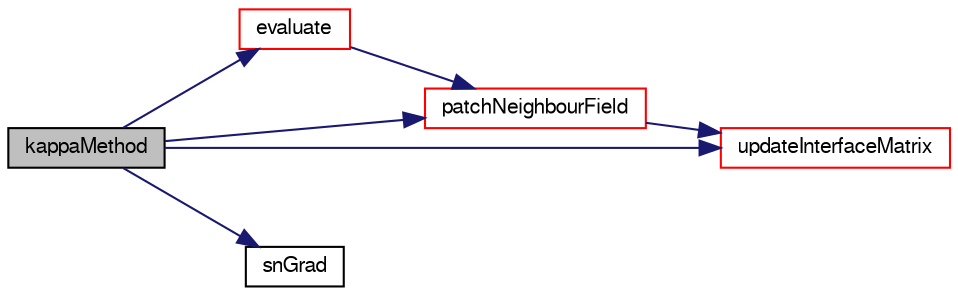digraph "kappaMethod"
{
  bgcolor="transparent";
  edge [fontname="FreeSans",fontsize="10",labelfontname="FreeSans",labelfontsize="10"];
  node [fontname="FreeSans",fontsize="10",shape=record];
  rankdir="LR";
  Node75 [label="kappaMethod",height=0.2,width=0.4,color="black", fillcolor="grey75", style="filled", fontcolor="black"];
  Node75 -> Node76 [color="midnightblue",fontsize="10",style="solid",fontname="FreeSans"];
  Node76 [label="evaluate",height=0.2,width=0.4,color="red",URL="$a28962.html#ab9de8baa38a38ec4603e74eb6d5f8f73",tooltip="Evaluate the patch field. "];
  Node76 -> Node78 [color="midnightblue",fontsize="10",style="solid",fontname="FreeSans"];
  Node78 [label="patchNeighbourField",height=0.2,width=0.4,color="red",URL="$a28962.html#a2ef56f139ca209926d783001df61c15a",tooltip="Return neighbour coupled internal cell data. "];
  Node78 -> Node83 [color="midnightblue",fontsize="10",style="solid",fontname="FreeSans"];
  Node83 [label="updateInterfaceMatrix",height=0.2,width=0.4,color="red",URL="$a28962.html#a229dacc1f8a377bce8dc3abb2c98548e",tooltip="Update result field based on interface functionality. "];
  Node75 -> Node78 [color="midnightblue",fontsize="10",style="solid",fontname="FreeSans"];
  Node75 -> Node86 [color="midnightblue",fontsize="10",style="solid",fontname="FreeSans"];
  Node86 [label="snGrad",height=0.2,width=0.4,color="black",URL="$a28962.html#a6e17f736ba10e3474a52838b81256b69",tooltip="Return patch-normal gradient. "];
  Node75 -> Node83 [color="midnightblue",fontsize="10",style="solid",fontname="FreeSans"];
}
